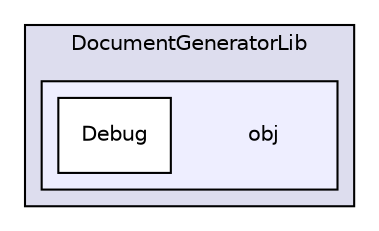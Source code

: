 digraph "obj" {
  compound=true
  node [ fontsize="10", fontname="Helvetica"];
  edge [ labelfontsize="10", labelfontname="Helvetica"];
  subgraph clusterdir_3ecbb093df845782b472c3f79af92c31 {
    graph [ bgcolor="#ddddee", pencolor="black", label="DocumentGeneratorLib" fontname="Helvetica", fontsize="10", URL="dir_3ecbb093df845782b472c3f79af92c31.html"]
  subgraph clusterdir_3ed93a5f21e16f637c5ab78aa75b924c {
    graph [ bgcolor="#eeeeff", pencolor="black", label="" URL="dir_3ed93a5f21e16f637c5ab78aa75b924c.html"];
    dir_3ed93a5f21e16f637c5ab78aa75b924c [shape=plaintext label="obj"];
    dir_0e7969612c5b4a74b80d7aef5b62dec5 [shape=box label="Debug" color="black" fillcolor="white" style="filled" URL="dir_0e7969612c5b4a74b80d7aef5b62dec5.html"];
  }
  }
}
